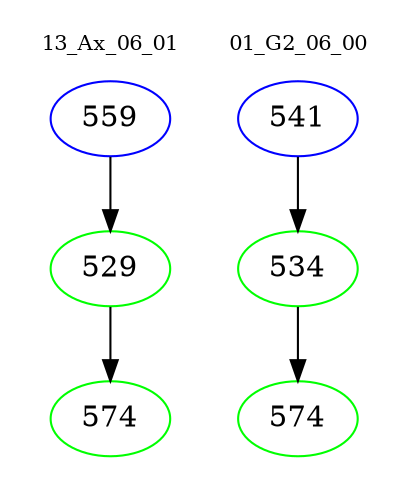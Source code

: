 digraph{
subgraph cluster_0 {
color = white
label = "13_Ax_06_01";
fontsize=10;
T0_559 [label="559", color="blue"]
T0_559 -> T0_529 [color="black"]
T0_529 [label="529", color="green"]
T0_529 -> T0_574 [color="black"]
T0_574 [label="574", color="green"]
}
subgraph cluster_1 {
color = white
label = "01_G2_06_00";
fontsize=10;
T1_541 [label="541", color="blue"]
T1_541 -> T1_534 [color="black"]
T1_534 [label="534", color="green"]
T1_534 -> T1_574 [color="black"]
T1_574 [label="574", color="green"]
}
}
